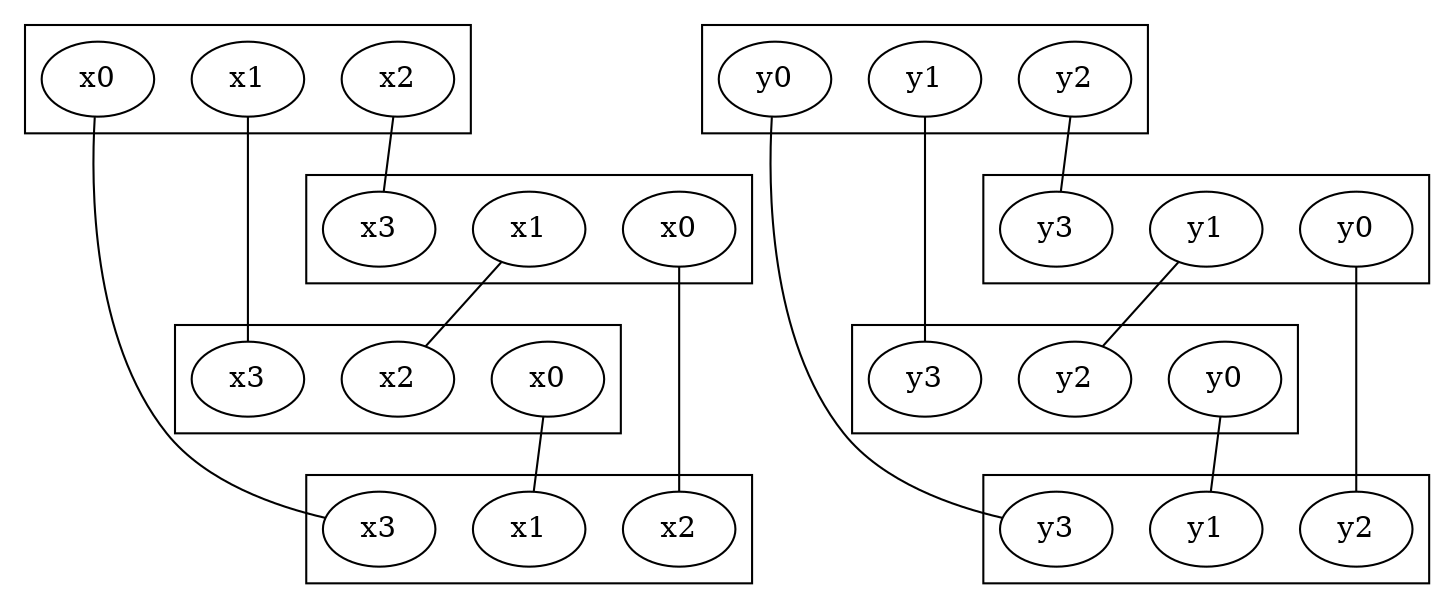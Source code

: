 graph G {
    subgraph cluster_xno0 {
        x1no0[label=x1];
        x2no0[label=x2];
        x3no0[label=x3];
    }
    
    subgraph cluster_xno1 {
        x0no1[label=x0];
        x2no1[label=x2];
        x3no1[label=x3];
    }
    
    subgraph cluster_xno2 {
        x0no2[label=x0];
        x1no2[label=x1];
        x3no2[label=x3];
    }
    
    subgraph cluster_xno3 {
        x0no3[label=x0];
        x1no3[label=x1];
        x2no3[label=x2];
    }
    
    x0no1 -- x1no0;
    x0no2 -- x2no0;
    x0no3 -- x3no0;
    
    x1no2 -- x2no1;
    x1no3 -- x3no1;
    
    x2no3 -- x3no2;

    
    subgraph cluster_yno0 {
        y1no0[label=y1];
        y2no0[label=y2];
        y3no0[label=y3];
    }
    
    subgraph cluster_yno1 {
        y0no1[label=y0];
        y2no1[label=y2];
        y3no1[label=y3];
    }
    
    subgraph cluster_yno2 {
        y0no2[label=y0];
        y1no2[label=y1];
        y3no2[label=y3];
    }
    
    subgraph cluster_yno3 {
        y0no3[label=y0];
        y1no3[label=y1];
        y2no3[label=y2];
    }
    
    y0no1 -- y1no0;
    y0no2 -- y2no0;
    y0no3 -- y3no0;
    
    y1no2 -- y2no1;
    y1no3 -- y3no1;
    
    y2no3 -- y3no2;

    
    
    
}
